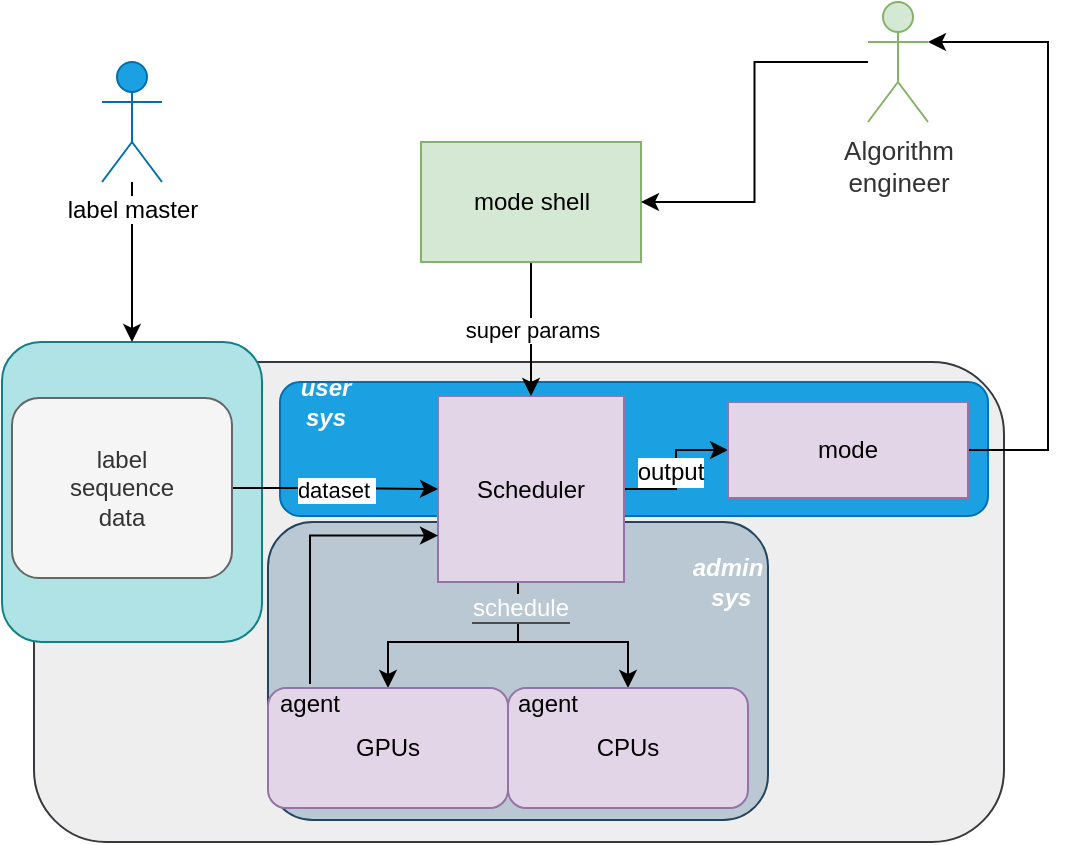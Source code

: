 <mxfile version="12.1.9" type="github" pages="1">
  <diagram id="rTVFwnJ2DSD0SSPIGdtP" name="第 1 页">
    <mxGraphModel dx="772" dy="532" grid="1" gridSize="10" guides="1" tooltips="1" connect="1" arrows="1" fold="1" page="1" pageScale="1" pageWidth="827" pageHeight="1169" math="0" shadow="0">
      <root>
        <mxCell id="0"/>
        <mxCell id="1" parent="0"/>
        <mxCell id="T5vKRFAIJWa_MrC4thSI-18" value="" style="rounded=1;whiteSpace=wrap;html=1;fillColor=#eeeeee;strokeColor=#36393d;" vertex="1" parent="1">
          <mxGeometry x="193" y="390" width="485" height="240" as="geometry"/>
        </mxCell>
        <mxCell id="T5vKRFAIJWa_MrC4thSI-34" value="" style="rounded=1;whiteSpace=wrap;html=1;labelBackgroundColor=#FFFFFF;fontColor=#ffffff;fillColor=#1ba1e2;strokeColor=#006EAF;" vertex="1" parent="1">
          <mxGeometry x="316" y="400" width="354" height="67" as="geometry"/>
        </mxCell>
        <mxCell id="T5vKRFAIJWa_MrC4thSI-29" value="" style="rounded=1;whiteSpace=wrap;html=1;fillColor=#bac8d3;strokeColor=#23445d;" vertex="1" parent="1">
          <mxGeometry x="310" y="470" width="250" height="149" as="geometry"/>
        </mxCell>
        <mxCell id="T5vKRFAIJWa_MrC4thSI-20" value="" style="rounded=1;whiteSpace=wrap;html=1;fillColor=#b0e3e6;strokeColor=#0e8088;" vertex="1" parent="1">
          <mxGeometry x="177" y="380" width="130" height="150" as="geometry"/>
        </mxCell>
        <mxCell id="T5vKRFAIJWa_MrC4thSI-15" style="edgeStyle=orthogonalEdgeStyle;rounded=0;orthogonalLoop=1;jettySize=auto;html=1;entryX=0.5;entryY=0;entryDx=0;entryDy=0;startArrow=none;startFill=0;" edge="1" parent="1" source="T5vKRFAIJWa_MrC4thSI-5" target="T5vKRFAIJWa_MrC4thSI-8">
          <mxGeometry relative="1" as="geometry">
            <Array as="points">
              <mxPoint x="435" y="530"/>
              <mxPoint x="370" y="530"/>
            </Array>
          </mxGeometry>
        </mxCell>
        <mxCell id="T5vKRFAIJWa_MrC4thSI-16" style="edgeStyle=orthogonalEdgeStyle;rounded=0;orthogonalLoop=1;jettySize=auto;html=1;startArrow=none;startFill=0;" edge="1" parent="1" source="T5vKRFAIJWa_MrC4thSI-5" target="T5vKRFAIJWa_MrC4thSI-11">
          <mxGeometry relative="1" as="geometry">
            <Array as="points">
              <mxPoint x="435" y="530"/>
              <mxPoint x="490" y="530"/>
            </Array>
          </mxGeometry>
        </mxCell>
        <mxCell id="T5vKRFAIJWa_MrC4thSI-19" value="&lt;span style=&quot;background-color: rgb(186 , 200 , 211)&quot;&gt;schedule&lt;/span&gt;" style="text;html=1;resizable=0;points=[];align=center;verticalAlign=middle;labelBackgroundColor=#4D4D4D;fontColor=#FFFFFF;" vertex="1" connectable="0" parent="T5vKRFAIJWa_MrC4thSI-16">
          <mxGeometry x="-0.789" y="1" relative="1" as="geometry">
            <mxPoint x="-0.5" y="1" as="offset"/>
          </mxGeometry>
        </mxCell>
        <mxCell id="T5vKRFAIJWa_MrC4thSI-17" style="edgeStyle=orthogonalEdgeStyle;rounded=0;orthogonalLoop=1;jettySize=auto;html=1;entryX=0;entryY=0.5;entryDx=0;entryDy=0;" edge="1" parent="1" source="T5vKRFAIJWa_MrC4thSI-5" target="T5vKRFAIJWa_MrC4thSI-12">
          <mxGeometry relative="1" as="geometry"/>
        </mxCell>
        <mxCell id="T5vKRFAIJWa_MrC4thSI-33" value="output" style="text;html=1;resizable=0;points=[];align=center;verticalAlign=middle;labelBackgroundColor=#FFFFFF;fontColor=#000000;" vertex="1" connectable="0" parent="T5vKRFAIJWa_MrC4thSI-17">
          <mxGeometry x="-0.359" y="9" relative="1" as="geometry">
            <mxPoint as="offset"/>
          </mxGeometry>
        </mxCell>
        <mxCell id="T5vKRFAIJWa_MrC4thSI-5" value="Scheduler" style="whiteSpace=wrap;html=1;aspect=fixed;fillColor=#e1d5e7;strokeColor=#9673a6;" vertex="1" parent="1">
          <mxGeometry x="395" y="407" width="93" height="93" as="geometry"/>
        </mxCell>
        <mxCell id="T5vKRFAIJWa_MrC4thSI-13" value="super params" style="edgeStyle=orthogonalEdgeStyle;rounded=0;orthogonalLoop=1;jettySize=auto;html=1;entryX=0.5;entryY=0;entryDx=0;entryDy=0;" edge="1" parent="1" source="T5vKRFAIJWa_MrC4thSI-6" target="T5vKRFAIJWa_MrC4thSI-5">
          <mxGeometry relative="1" as="geometry"/>
        </mxCell>
        <mxCell id="T5vKRFAIJWa_MrC4thSI-6" value="mode shell" style="rounded=0;whiteSpace=wrap;html=1;fillColor=#d5e8d4;strokeColor=#82b366;" vertex="1" parent="1">
          <mxGeometry x="386.5" y="280" width="110" height="60" as="geometry"/>
        </mxCell>
        <mxCell id="T5vKRFAIJWa_MrC4thSI-14" value="dataset&amp;nbsp;" style="edgeStyle=orthogonalEdgeStyle;rounded=0;orthogonalLoop=1;jettySize=auto;html=1;entryX=0;entryY=0.5;entryDx=0;entryDy=0;" edge="1" parent="1" source="T5vKRFAIJWa_MrC4thSI-7" target="T5vKRFAIJWa_MrC4thSI-5">
          <mxGeometry relative="1" as="geometry"/>
        </mxCell>
        <mxCell id="T5vKRFAIJWa_MrC4thSI-7" value="label &lt;br&gt;sequence&lt;br&gt;data" style="rounded=1;whiteSpace=wrap;html=1;fillColor=#f5f5f5;strokeColor=#666666;fontColor=#333333;" vertex="1" parent="1">
          <mxGeometry x="182" y="408" width="110" height="90" as="geometry"/>
        </mxCell>
        <mxCell id="T5vKRFAIJWa_MrC4thSI-8" value="GPUs" style="rounded=1;whiteSpace=wrap;html=1;fillColor=#e1d5e7;strokeColor=#9673a6;" vertex="1" parent="1">
          <mxGeometry x="310" y="553" width="120" height="60" as="geometry"/>
        </mxCell>
        <mxCell id="T5vKRFAIJWa_MrC4thSI-11" value="CPUs" style="rounded=1;whiteSpace=wrap;html=1;fillColor=#e1d5e7;strokeColor=#9673a6;" vertex="1" parent="1">
          <mxGeometry x="430" y="553" width="120" height="60" as="geometry"/>
        </mxCell>
        <mxCell id="T5vKRFAIJWa_MrC4thSI-27" style="edgeStyle=orthogonalEdgeStyle;rounded=0;orthogonalLoop=1;jettySize=auto;html=1;entryX=1;entryY=0.333;entryDx=0;entryDy=0;entryPerimeter=0;exitX=1;exitY=0.5;exitDx=0;exitDy=0;" edge="1" parent="1" source="T5vKRFAIJWa_MrC4thSI-12" target="T5vKRFAIJWa_MrC4thSI-24">
          <mxGeometry relative="1" as="geometry">
            <Array as="points">
              <mxPoint x="700" y="434"/>
              <mxPoint x="700" y="230"/>
            </Array>
          </mxGeometry>
        </mxCell>
        <mxCell id="T5vKRFAIJWa_MrC4thSI-12" value="mode" style="rounded=0;whiteSpace=wrap;html=1;fillColor=#e1d5e7;strokeColor=#9673a6;" vertex="1" parent="1">
          <mxGeometry x="540" y="410" width="120" height="48" as="geometry"/>
        </mxCell>
        <mxCell id="T5vKRFAIJWa_MrC4thSI-22" style="edgeStyle=orthogonalEdgeStyle;rounded=0;orthogonalLoop=1;jettySize=auto;html=1;entryX=0.5;entryY=0;entryDx=0;entryDy=0;" edge="1" parent="1" source="T5vKRFAIJWa_MrC4thSI-21" target="T5vKRFAIJWa_MrC4thSI-20">
          <mxGeometry relative="1" as="geometry">
            <mxPoint x="260" y="360" as="targetPoint"/>
          </mxGeometry>
        </mxCell>
        <mxCell id="T5vKRFAIJWa_MrC4thSI-21" value="&lt;font color=&quot;#000000&quot;&gt;label master&lt;/font&gt;" style="shape=umlActor;verticalLabelPosition=bottom;labelBackgroundColor=#ffffff;verticalAlign=top;html=1;outlineConnect=0;fillColor=#1ba1e2;strokeColor=#006EAF;fontColor=#ffffff;" vertex="1" parent="1">
          <mxGeometry x="227" y="240" width="30" height="60" as="geometry"/>
        </mxCell>
        <mxCell id="T5vKRFAIJWa_MrC4thSI-25" style="edgeStyle=orthogonalEdgeStyle;rounded=0;orthogonalLoop=1;jettySize=auto;html=1;entryX=1;entryY=0.5;entryDx=0;entryDy=0;" edge="1" parent="1" source="T5vKRFAIJWa_MrC4thSI-24" target="T5vKRFAIJWa_MrC4thSI-6">
          <mxGeometry relative="1" as="geometry"/>
        </mxCell>
        <mxCell id="T5vKRFAIJWa_MrC4thSI-24" value="&lt;span style=&quot;color: rgb(51 , 51 , 51) ; font-family: &amp;#34;arial&amp;#34; ; font-size: 13px ; white-space: normal&quot;&gt;Algorithm engineer&lt;/span&gt;" style="shape=umlActor;verticalLabelPosition=bottom;labelBackgroundColor=#ffffff;verticalAlign=top;html=1;outlineConnect=0;fillColor=#d5e8d4;strokeColor=#82b366;" vertex="1" parent="1">
          <mxGeometry x="610" y="210" width="30" height="60" as="geometry"/>
        </mxCell>
        <mxCell id="T5vKRFAIJWa_MrC4thSI-32" style="edgeStyle=orthogonalEdgeStyle;rounded=0;orthogonalLoop=1;jettySize=auto;html=1;entryX=0;entryY=0.75;entryDx=0;entryDy=0;startArrow=none;startFill=0;fontColor=#FFFFFF;" edge="1" parent="1" source="T5vKRFAIJWa_MrC4thSI-30" target="T5vKRFAIJWa_MrC4thSI-5">
          <mxGeometry relative="1" as="geometry">
            <Array as="points">
              <mxPoint x="331" y="477"/>
            </Array>
          </mxGeometry>
        </mxCell>
        <mxCell id="T5vKRFAIJWa_MrC4thSI-30" value="agent" style="text;html=1;strokeColor=none;fillColor=none;align=center;verticalAlign=middle;whiteSpace=wrap;rounded=0;" vertex="1" parent="1">
          <mxGeometry x="311" y="551" width="40" height="20" as="geometry"/>
        </mxCell>
        <mxCell id="T5vKRFAIJWa_MrC4thSI-31" value="agent" style="text;html=1;strokeColor=none;fillColor=none;align=center;verticalAlign=middle;whiteSpace=wrap;rounded=0;" vertex="1" parent="1">
          <mxGeometry x="430" y="551" width="40" height="20" as="geometry"/>
        </mxCell>
        <mxCell id="T5vKRFAIJWa_MrC4thSI-35" value="user &lt;br&gt;sys" style="text;html=1;fillColor=none;align=center;verticalAlign=middle;whiteSpace=wrap;rounded=0;labelBackgroundColor=none;fontColor=#FFFFFF;fontStyle=3" vertex="1" parent="1">
          <mxGeometry x="327" y="400" width="24" height="20" as="geometry"/>
        </mxCell>
        <mxCell id="T5vKRFAIJWa_MrC4thSI-36" value="admin&lt;br&gt;&amp;nbsp;sys" style="text;html=1;fillColor=none;align=center;verticalAlign=middle;whiteSpace=wrap;rounded=0;labelBackgroundColor=none;labelBorderColor=none;fontStyle=3;fontColor=#FFFFFF;" vertex="1" parent="1">
          <mxGeometry x="520" y="490" width="40" height="20" as="geometry"/>
        </mxCell>
      </root>
    </mxGraphModel>
  </diagram>
</mxfile>
